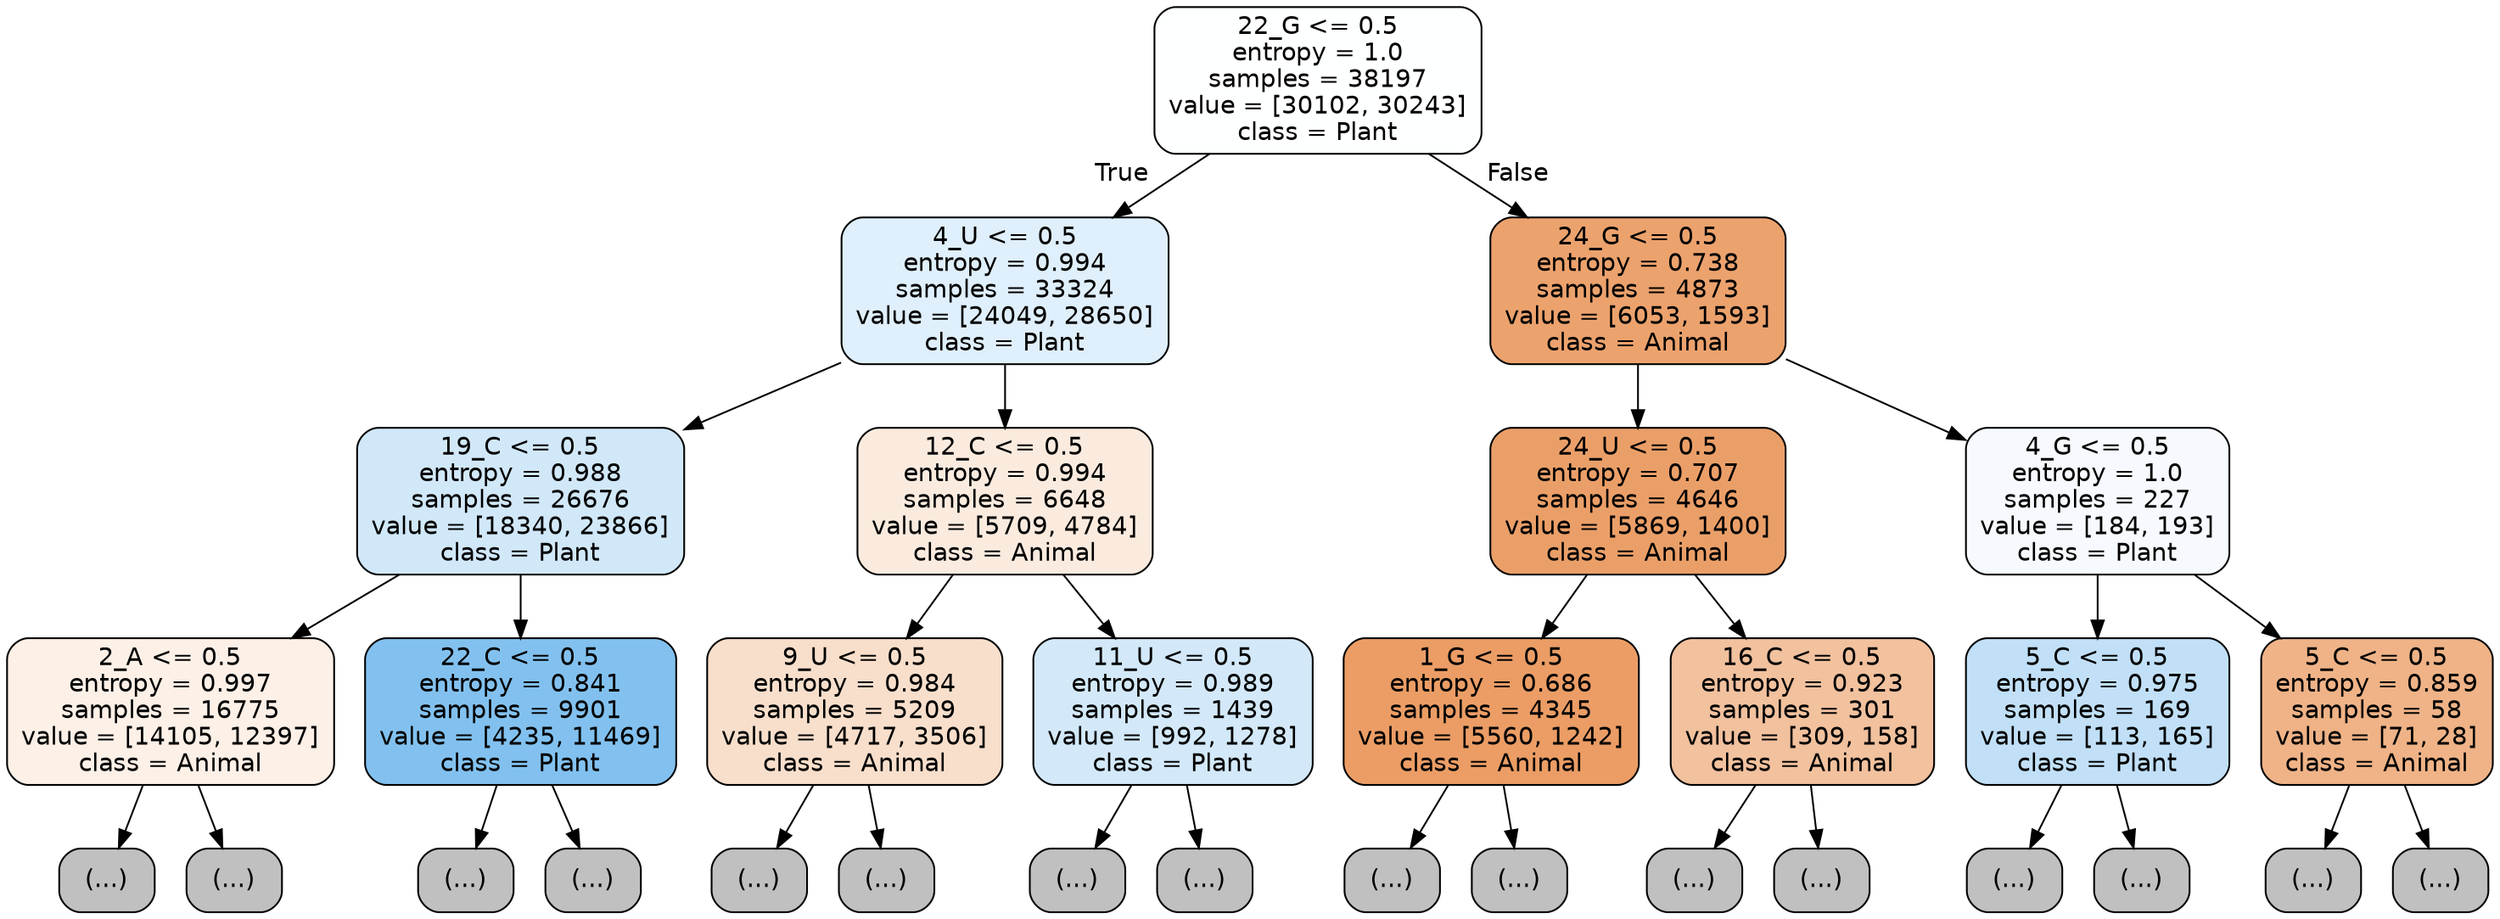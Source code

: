 digraph Tree {
node [shape=box, style="filled, rounded", color="black", fontname="helvetica"] ;
edge [fontname="helvetica"] ;
0 [label="22_G <= 0.5\nentropy = 1.0\nsamples = 38197\nvalue = [30102, 30243]\nclass = Plant", fillcolor="#feffff"] ;
1 [label="4_U <= 0.5\nentropy = 0.994\nsamples = 33324\nvalue = [24049, 28650]\nclass = Plant", fillcolor="#dfeffb"] ;
0 -> 1 [labeldistance=2.5, labelangle=45, headlabel="True"] ;
2 [label="19_C <= 0.5\nentropy = 0.988\nsamples = 26676\nvalue = [18340, 23866]\nclass = Plant", fillcolor="#d1e8f9"] ;
1 -> 2 ;
3 [label="2_A <= 0.5\nentropy = 0.997\nsamples = 16775\nvalue = [14105, 12397]\nclass = Animal", fillcolor="#fcf0e7"] ;
2 -> 3 ;
4 [label="(...)", fillcolor="#C0C0C0"] ;
3 -> 4 ;
6417 [label="(...)", fillcolor="#C0C0C0"] ;
3 -> 6417 ;
8454 [label="22_C <= 0.5\nentropy = 0.841\nsamples = 9901\nvalue = [4235, 11469]\nclass = Plant", fillcolor="#82c1ef"] ;
2 -> 8454 ;
8455 [label="(...)", fillcolor="#C0C0C0"] ;
8454 -> 8455 ;
10850 [label="(...)", fillcolor="#C0C0C0"] ;
8454 -> 10850 ;
11301 [label="12_C <= 0.5\nentropy = 0.994\nsamples = 6648\nvalue = [5709, 4784]\nclass = Animal", fillcolor="#fbebdf"] ;
1 -> 11301 ;
11302 [label="9_U <= 0.5\nentropy = 0.984\nsamples = 5209\nvalue = [4717, 3506]\nclass = Animal", fillcolor="#f8dfcc"] ;
11301 -> 11302 ;
11303 [label="(...)", fillcolor="#C0C0C0"] ;
11302 -> 11303 ;
13292 [label="(...)", fillcolor="#C0C0C0"] ;
11302 -> 13292 ;
14109 [label="11_U <= 0.5\nentropy = 0.989\nsamples = 1439\nvalue = [992, 1278]\nclass = Plant", fillcolor="#d3e9f9"] ;
11301 -> 14109 ;
14110 [label="(...)", fillcolor="#C0C0C0"] ;
14109 -> 14110 ;
14711 [label="(...)", fillcolor="#C0C0C0"] ;
14109 -> 14711 ;
14970 [label="24_G <= 0.5\nentropy = 0.738\nsamples = 4873\nvalue = [6053, 1593]\nclass = Animal", fillcolor="#eca26d"] ;
0 -> 14970 [labeldistance=2.5, labelangle=-45, headlabel="False"] ;
14971 [label="24_U <= 0.5\nentropy = 0.707\nsamples = 4646\nvalue = [5869, 1400]\nclass = Animal", fillcolor="#eb9f68"] ;
14970 -> 14971 ;
14972 [label="1_G <= 0.5\nentropy = 0.686\nsamples = 4345\nvalue = [5560, 1242]\nclass = Animal", fillcolor="#eb9d65"] ;
14971 -> 14972 ;
14973 [label="(...)", fillcolor="#C0C0C0"] ;
14972 -> 14973 ;
16338 [label="(...)", fillcolor="#C0C0C0"] ;
14972 -> 16338 ;
16619 [label="16_C <= 0.5\nentropy = 0.923\nsamples = 301\nvalue = [309, 158]\nclass = Animal", fillcolor="#f2c19e"] ;
14971 -> 16619 ;
16620 [label="(...)", fillcolor="#C0C0C0"] ;
16619 -> 16620 ;
16731 [label="(...)", fillcolor="#C0C0C0"] ;
16619 -> 16731 ;
16760 [label="4_G <= 0.5\nentropy = 1.0\nsamples = 227\nvalue = [184, 193]\nclass = Plant", fillcolor="#f6fafe"] ;
14970 -> 16760 ;
16761 [label="5_C <= 0.5\nentropy = 0.975\nsamples = 169\nvalue = [113, 165]\nclass = Plant", fillcolor="#c1e0f7"] ;
16760 -> 16761 ;
16762 [label="(...)", fillcolor="#C0C0C0"] ;
16761 -> 16762 ;
16813 [label="(...)", fillcolor="#C0C0C0"] ;
16761 -> 16813 ;
16838 [label="5_C <= 0.5\nentropy = 0.859\nsamples = 58\nvalue = [71, 28]\nclass = Animal", fillcolor="#efb387"] ;
16760 -> 16838 ;
16839 [label="(...)", fillcolor="#C0C0C0"] ;
16838 -> 16839 ;
16856 [label="(...)", fillcolor="#C0C0C0"] ;
16838 -> 16856 ;
}